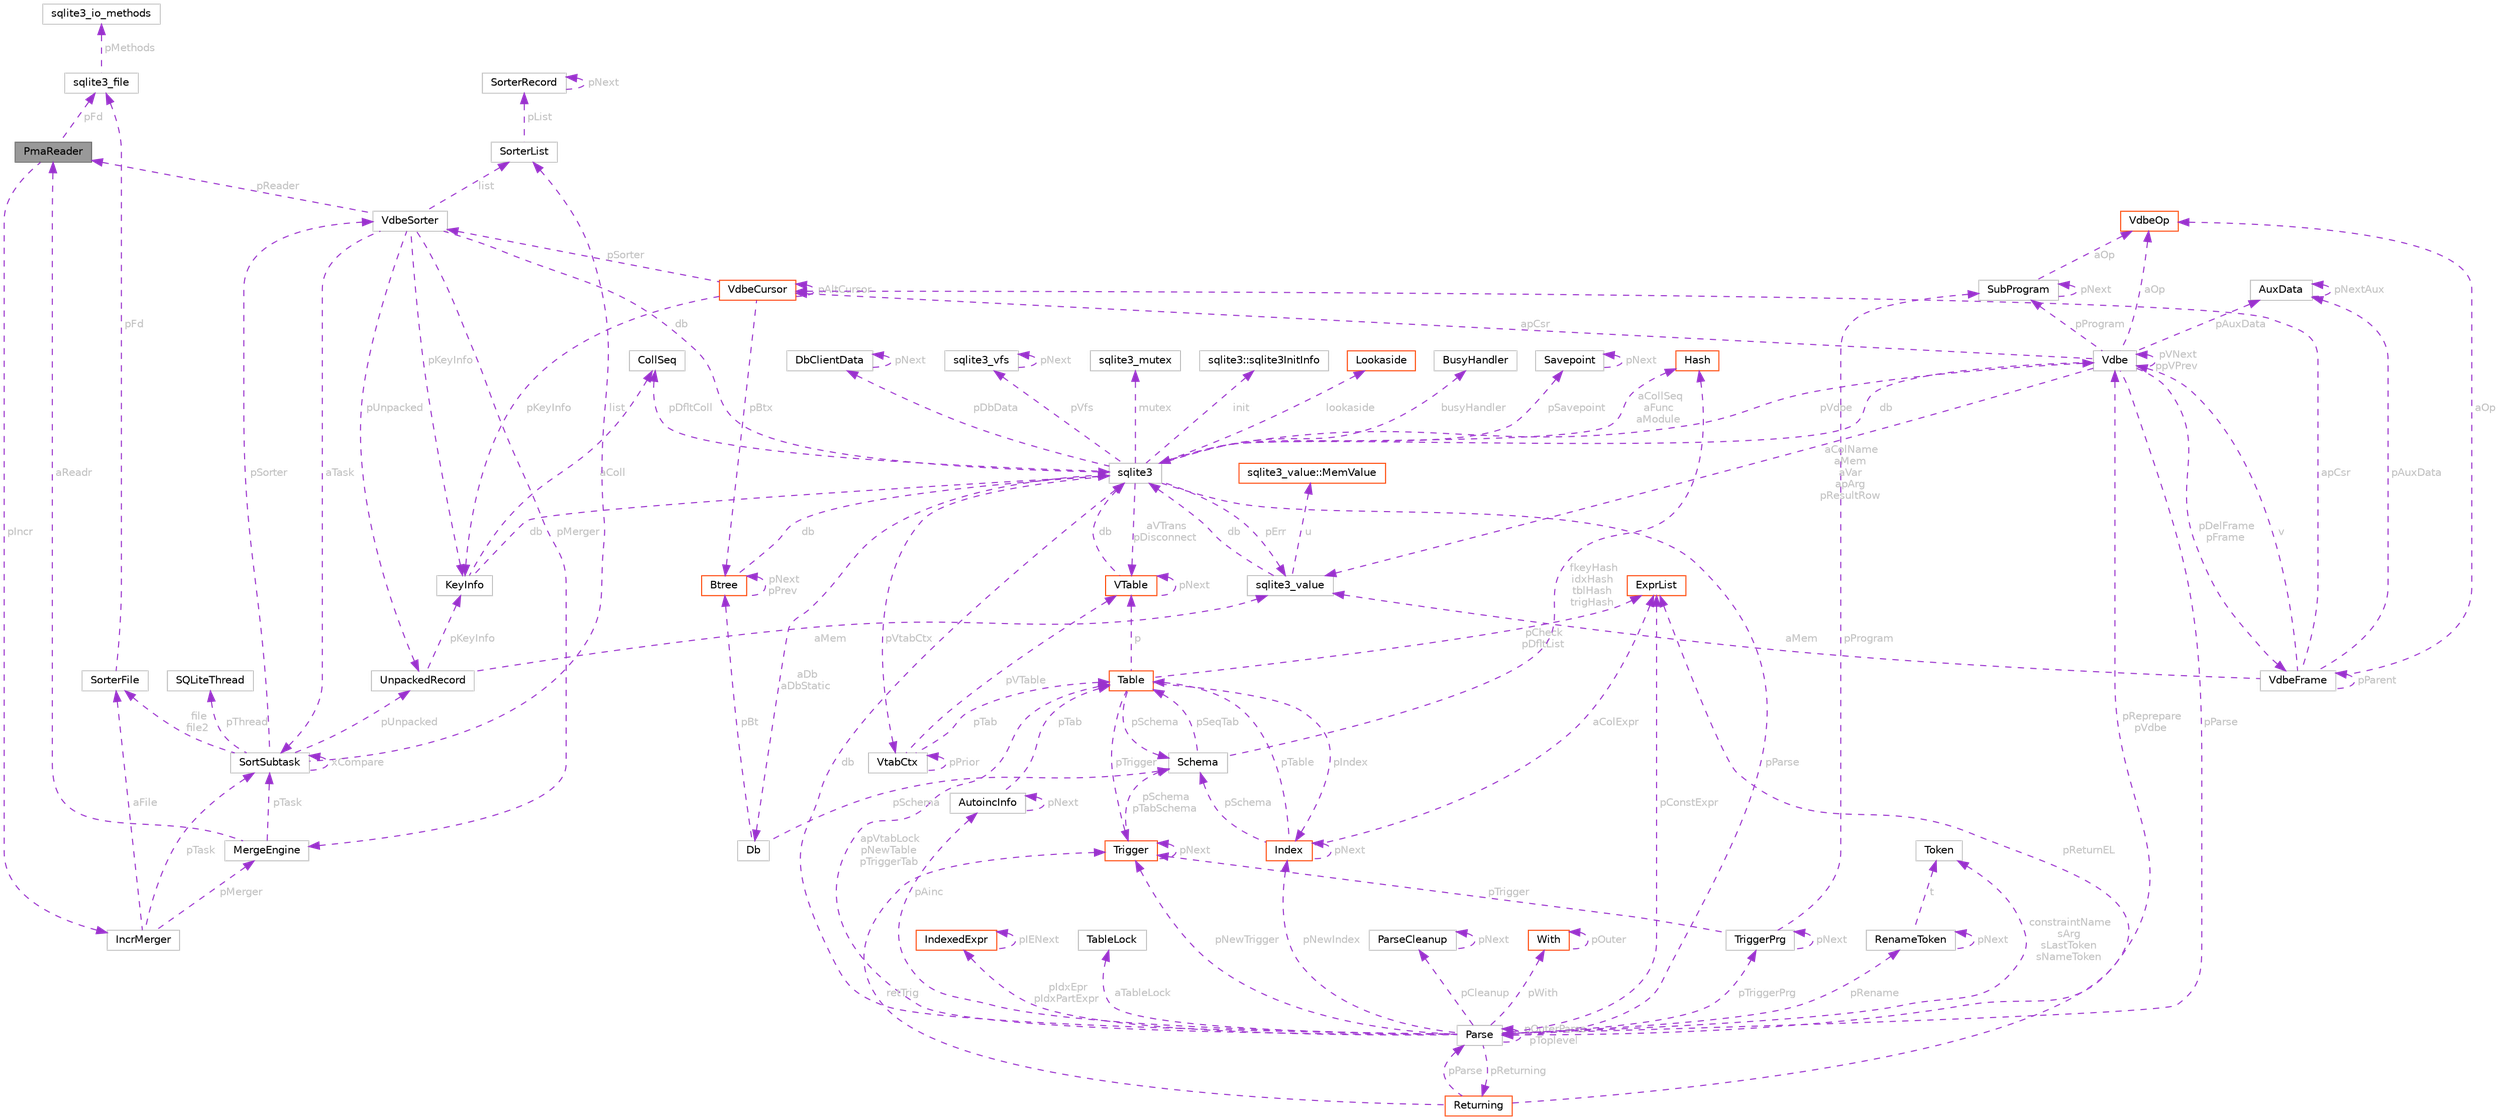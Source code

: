 digraph "PmaReader"
{
 // LATEX_PDF_SIZE
  bgcolor="transparent";
  edge [fontname=Helvetica,fontsize=10,labelfontname=Helvetica,labelfontsize=10];
  node [fontname=Helvetica,fontsize=10,shape=box,height=0.2,width=0.4];
  Node1 [id="Node000001",label="PmaReader",height=0.2,width=0.4,color="gray40", fillcolor="grey60", style="filled", fontcolor="black",tooltip=" "];
  Node2 -> Node1 [id="edge1_Node000001_Node000002",dir="back",color="darkorchid3",style="dashed",tooltip=" ",label=" pFd",fontcolor="grey" ];
  Node2 [id="Node000002",label="sqlite3_file",height=0.2,width=0.4,color="grey75", fillcolor="white", style="filled",URL="$structsqlite3__file.html",tooltip=" "];
  Node3 -> Node2 [id="edge2_Node000002_Node000003",dir="back",color="darkorchid3",style="dashed",tooltip=" ",label=" pMethods",fontcolor="grey" ];
  Node3 [id="Node000003",label="sqlite3_io_methods",height=0.2,width=0.4,color="grey75", fillcolor="white", style="filled",URL="$structsqlite3__io__methods.html",tooltip=" "];
  Node4 -> Node1 [id="edge3_Node000001_Node000004",dir="back",color="darkorchid3",style="dashed",tooltip=" ",label=" pIncr",fontcolor="grey" ];
  Node4 [id="Node000004",label="IncrMerger",height=0.2,width=0.4,color="grey75", fillcolor="white", style="filled",URL="$structIncrMerger.html",tooltip=" "];
  Node5 -> Node4 [id="edge4_Node000004_Node000005",dir="back",color="darkorchid3",style="dashed",tooltip=" ",label=" pTask",fontcolor="grey" ];
  Node5 [id="Node000005",label="SortSubtask",height=0.2,width=0.4,color="grey75", fillcolor="white", style="filled",URL="$structSortSubtask.html",tooltip=" "];
  Node6 -> Node5 [id="edge5_Node000005_Node000006",dir="back",color="darkorchid3",style="dashed",tooltip=" ",label=" pThread",fontcolor="grey" ];
  Node6 [id="Node000006",label="SQLiteThread",height=0.2,width=0.4,color="grey75", fillcolor="white", style="filled",URL="$structSQLiteThread.html",tooltip=" "];
  Node7 -> Node5 [id="edge6_Node000005_Node000007",dir="back",color="darkorchid3",style="dashed",tooltip=" ",label=" pSorter",fontcolor="grey" ];
  Node7 [id="Node000007",label="VdbeSorter",height=0.2,width=0.4,color="grey75", fillcolor="white", style="filled",URL="$structVdbeSorter.html",tooltip=" "];
  Node1 -> Node7 [id="edge7_Node000007_Node000001",dir="back",color="darkorchid3",style="dashed",tooltip=" ",label=" pReader",fontcolor="grey" ];
  Node8 -> Node7 [id="edge8_Node000007_Node000008",dir="back",color="darkorchid3",style="dashed",tooltip=" ",label=" pMerger",fontcolor="grey" ];
  Node8 [id="Node000008",label="MergeEngine",height=0.2,width=0.4,color="grey75", fillcolor="white", style="filled",URL="$structMergeEngine.html",tooltip=" "];
  Node5 -> Node8 [id="edge9_Node000008_Node000005",dir="back",color="darkorchid3",style="dashed",tooltip=" ",label=" pTask",fontcolor="grey" ];
  Node1 -> Node8 [id="edge10_Node000008_Node000001",dir="back",color="darkorchid3",style="dashed",tooltip=" ",label=" aReadr",fontcolor="grey" ];
  Node9 -> Node7 [id="edge11_Node000007_Node000009",dir="back",color="darkorchid3",style="dashed",tooltip=" ",label=" db",fontcolor="grey" ];
  Node9 [id="Node000009",label="sqlite3",height=0.2,width=0.4,color="grey75", fillcolor="white", style="filled",URL="$structsqlite3.html",tooltip=" "];
  Node10 -> Node9 [id="edge12_Node000009_Node000010",dir="back",color="darkorchid3",style="dashed",tooltip=" ",label=" pVfs",fontcolor="grey" ];
  Node10 [id="Node000010",label="sqlite3_vfs",height=0.2,width=0.4,color="grey75", fillcolor="white", style="filled",URL="$structsqlite3__vfs.html",tooltip=" "];
  Node10 -> Node10 [id="edge13_Node000010_Node000010",dir="back",color="darkorchid3",style="dashed",tooltip=" ",label=" pNext",fontcolor="grey" ];
  Node11 -> Node9 [id="edge14_Node000009_Node000011",dir="back",color="darkorchid3",style="dashed",tooltip=" ",label=" pVdbe",fontcolor="grey" ];
  Node11 [id="Node000011",label="Vdbe",height=0.2,width=0.4,color="grey75", fillcolor="white", style="filled",URL="$structVdbe.html",tooltip=" "];
  Node9 -> Node11 [id="edge15_Node000011_Node000009",dir="back",color="darkorchid3",style="dashed",tooltip=" ",label=" db",fontcolor="grey" ];
  Node11 -> Node11 [id="edge16_Node000011_Node000011",dir="back",color="darkorchid3",style="dashed",tooltip=" ",label=" pVNext\nppVPrev",fontcolor="grey" ];
  Node12 -> Node11 [id="edge17_Node000011_Node000012",dir="back",color="darkorchid3",style="dashed",tooltip=" ",label=" pParse",fontcolor="grey" ];
  Node12 [id="Node000012",label="Parse",height=0.2,width=0.4,color="grey75", fillcolor="white", style="filled",URL="$structParse.html",tooltip=" "];
  Node9 -> Node12 [id="edge18_Node000012_Node000009",dir="back",color="darkorchid3",style="dashed",tooltip=" ",label=" db",fontcolor="grey" ];
  Node11 -> Node12 [id="edge19_Node000012_Node000011",dir="back",color="darkorchid3",style="dashed",tooltip=" ",label=" pReprepare\npVdbe",fontcolor="grey" ];
  Node13 -> Node12 [id="edge20_Node000012_Node000013",dir="back",color="darkorchid3",style="dashed",tooltip=" ",label=" pConstExpr",fontcolor="grey" ];
  Node13 [id="Node000013",label="ExprList",height=0.2,width=0.4,color="orangered", fillcolor="white", style="filled",URL="$structExprList.html",tooltip=" "];
  Node47 -> Node12 [id="edge21_Node000012_Node000047",dir="back",color="darkorchid3",style="dashed",tooltip=" ",label=" pIdxEpr\npIdxPartExpr",fontcolor="grey" ];
  Node47 [id="Node000047",label="IndexedExpr",height=0.2,width=0.4,color="orangered", fillcolor="white", style="filled",URL="$structIndexedExpr.html",tooltip=" "];
  Node47 -> Node47 [id="edge22_Node000047_Node000047",dir="back",color="darkorchid3",style="dashed",tooltip=" ",label=" pIENext",fontcolor="grey" ];
  Node48 -> Node12 [id="edge23_Node000012_Node000048",dir="back",color="darkorchid3",style="dashed",tooltip=" ",label=" aTableLock",fontcolor="grey" ];
  Node48 [id="Node000048",label="TableLock",height=0.2,width=0.4,color="grey75", fillcolor="white", style="filled",URL="$structTableLock.html",tooltip=" "];
  Node49 -> Node12 [id="edge24_Node000012_Node000049",dir="back",color="darkorchid3",style="dashed",tooltip=" ",label=" pAinc",fontcolor="grey" ];
  Node49 [id="Node000049",label="AutoincInfo",height=0.2,width=0.4,color="grey75", fillcolor="white", style="filled",URL="$structAutoincInfo.html",tooltip=" "];
  Node49 -> Node49 [id="edge25_Node000049_Node000049",dir="back",color="darkorchid3",style="dashed",tooltip=" ",label=" pNext",fontcolor="grey" ];
  Node19 -> Node49 [id="edge26_Node000049_Node000019",dir="back",color="darkorchid3",style="dashed",tooltip=" ",label=" pTab",fontcolor="grey" ];
  Node19 [id="Node000019",label="Table",height=0.2,width=0.4,color="orangered", fillcolor="white", style="filled",URL="$structTable.html",tooltip=" "];
  Node21 -> Node19 [id="edge27_Node000019_Node000021",dir="back",color="darkorchid3",style="dashed",tooltip=" ",label=" pIndex",fontcolor="grey" ];
  Node21 [id="Node000021",label="Index",height=0.2,width=0.4,color="orangered", fillcolor="white", style="filled",URL="$structIndex.html",tooltip=" "];
  Node19 -> Node21 [id="edge28_Node000021_Node000019",dir="back",color="darkorchid3",style="dashed",tooltip=" ",label=" pTable",fontcolor="grey" ];
  Node21 -> Node21 [id="edge29_Node000021_Node000021",dir="back",color="darkorchid3",style="dashed",tooltip=" ",label=" pNext",fontcolor="grey" ];
  Node22 -> Node21 [id="edge30_Node000021_Node000022",dir="back",color="darkorchid3",style="dashed",tooltip=" ",label=" pSchema",fontcolor="grey" ];
  Node22 [id="Node000022",label="Schema",height=0.2,width=0.4,color="grey75", fillcolor="white", style="filled",URL="$structSchema.html",tooltip=" "];
  Node23 -> Node22 [id="edge31_Node000022_Node000023",dir="back",color="darkorchid3",style="dashed",tooltip=" ",label=" fkeyHash\nidxHash\ntblHash\ntrigHash",fontcolor="grey" ];
  Node23 [id="Node000023",label="Hash",height=0.2,width=0.4,color="orangered", fillcolor="white", style="filled",URL="$structHash.html",tooltip=" "];
  Node19 -> Node22 [id="edge32_Node000022_Node000019",dir="back",color="darkorchid3",style="dashed",tooltip=" ",label=" pSeqTab",fontcolor="grey" ];
  Node13 -> Node21 [id="edge33_Node000021_Node000013",dir="back",color="darkorchid3",style="dashed",tooltip=" ",label=" aColExpr",fontcolor="grey" ];
  Node13 -> Node19 [id="edge34_Node000019_Node000013",dir="back",color="darkorchid3",style="dashed",tooltip=" ",label=" pCheck\npDfltList",fontcolor="grey" ];
  Node33 -> Node19 [id="edge35_Node000019_Node000033",dir="back",color="darkorchid3",style="dashed",tooltip=" ",label=" p",fontcolor="grey" ];
  Node33 [id="Node000033",label="VTable",height=0.2,width=0.4,color="orangered", fillcolor="white", style="filled",URL="$structVTable.html",tooltip=" "];
  Node9 -> Node33 [id="edge36_Node000033_Node000009",dir="back",color="darkorchid3",style="dashed",tooltip=" ",label=" db",fontcolor="grey" ];
  Node33 -> Node33 [id="edge37_Node000033_Node000033",dir="back",color="darkorchid3",style="dashed",tooltip=" ",label=" pNext",fontcolor="grey" ];
  Node27 -> Node19 [id="edge38_Node000019_Node000027",dir="back",color="darkorchid3",style="dashed",tooltip=" ",label=" pTrigger",fontcolor="grey" ];
  Node27 [id="Node000027",label="Trigger",height=0.2,width=0.4,color="orangered", fillcolor="white", style="filled",URL="$structTrigger.html",tooltip=" "];
  Node22 -> Node27 [id="edge39_Node000027_Node000022",dir="back",color="darkorchid3",style="dashed",tooltip=" ",label=" pSchema\npTabSchema",fontcolor="grey" ];
  Node27 -> Node27 [id="edge40_Node000027_Node000027",dir="back",color="darkorchid3",style="dashed",tooltip=" ",label=" pNext",fontcolor="grey" ];
  Node22 -> Node19 [id="edge41_Node000019_Node000022",dir="back",color="darkorchid3",style="dashed",tooltip=" ",label=" pSchema",fontcolor="grey" ];
  Node12 -> Node12 [id="edge42_Node000012_Node000012",dir="back",color="darkorchid3",style="dashed",tooltip=" ",label=" pOuterParse\npToplevel",fontcolor="grey" ];
  Node19 -> Node12 [id="edge43_Node000012_Node000019",dir="back",color="darkorchid3",style="dashed",tooltip=" ",label=" apVtabLock\npNewTable\npTriggerTab",fontcolor="grey" ];
  Node50 -> Node12 [id="edge44_Node000012_Node000050",dir="back",color="darkorchid3",style="dashed",tooltip=" ",label=" pTriggerPrg",fontcolor="grey" ];
  Node50 [id="Node000050",label="TriggerPrg",height=0.2,width=0.4,color="grey75", fillcolor="white", style="filled",URL="$structTriggerPrg.html",tooltip=" "];
  Node27 -> Node50 [id="edge45_Node000050_Node000027",dir="back",color="darkorchid3",style="dashed",tooltip=" ",label=" pTrigger",fontcolor="grey" ];
  Node50 -> Node50 [id="edge46_Node000050_Node000050",dir="back",color="darkorchid3",style="dashed",tooltip=" ",label=" pNext",fontcolor="grey" ];
  Node51 -> Node50 [id="edge47_Node000050_Node000051",dir="back",color="darkorchid3",style="dashed",tooltip=" ",label=" pProgram",fontcolor="grey" ];
  Node51 [id="Node000051",label="SubProgram",height=0.2,width=0.4,color="grey75", fillcolor="white", style="filled",URL="$structSubProgram.html",tooltip=" "];
  Node52 -> Node51 [id="edge48_Node000051_Node000052",dir="back",color="darkorchid3",style="dashed",tooltip=" ",label=" aOp",fontcolor="grey" ];
  Node52 [id="Node000052",label="VdbeOp",height=0.2,width=0.4,color="orangered", fillcolor="white", style="filled",URL="$structVdbeOp.html",tooltip=" "];
  Node51 -> Node51 [id="edge49_Node000051_Node000051",dir="back",color="darkorchid3",style="dashed",tooltip=" ",label=" pNext",fontcolor="grey" ];
  Node60 -> Node12 [id="edge50_Node000012_Node000060",dir="back",color="darkorchid3",style="dashed",tooltip=" ",label=" pCleanup",fontcolor="grey" ];
  Node60 [id="Node000060",label="ParseCleanup",height=0.2,width=0.4,color="grey75", fillcolor="white", style="filled",URL="$structParseCleanup.html",tooltip=" "];
  Node60 -> Node60 [id="edge51_Node000060_Node000060",dir="back",color="darkorchid3",style="dashed",tooltip=" ",label=" pNext",fontcolor="grey" ];
  Node61 -> Node12 [id="edge52_Node000012_Node000061",dir="back",color="darkorchid3",style="dashed",tooltip=" ",label=" constraintName\nsArg\nsLastToken\nsNameToken",fontcolor="grey" ];
  Node61 [id="Node000061",label="Token",height=0.2,width=0.4,color="grey75", fillcolor="white", style="filled",URL="$structToken.html",tooltip=" "];
  Node62 -> Node12 [id="edge53_Node000012_Node000062",dir="back",color="darkorchid3",style="dashed",tooltip=" ",label=" pReturning",fontcolor="grey" ];
  Node62 [id="Node000062",label="Returning",height=0.2,width=0.4,color="orangered", fillcolor="white", style="filled",URL="$structReturning.html",tooltip=" "];
  Node12 -> Node62 [id="edge54_Node000062_Node000012",dir="back",color="darkorchid3",style="dashed",tooltip=" ",label=" pParse",fontcolor="grey" ];
  Node13 -> Node62 [id="edge55_Node000062_Node000013",dir="back",color="darkorchid3",style="dashed",tooltip=" ",label=" pReturnEL",fontcolor="grey" ];
  Node27 -> Node62 [id="edge56_Node000062_Node000027",dir="back",color="darkorchid3",style="dashed",tooltip=" ",label=" retTrig",fontcolor="grey" ];
  Node21 -> Node12 [id="edge57_Node000012_Node000021",dir="back",color="darkorchid3",style="dashed",tooltip=" ",label=" pNewIndex",fontcolor="grey" ];
  Node27 -> Node12 [id="edge58_Node000012_Node000027",dir="back",color="darkorchid3",style="dashed",tooltip=" ",label=" pNewTrigger",fontcolor="grey" ];
  Node39 -> Node12 [id="edge59_Node000012_Node000039",dir="back",color="darkorchid3",style="dashed",tooltip=" ",label=" pWith",fontcolor="grey" ];
  Node39 [id="Node000039",label="With",height=0.2,width=0.4,color="orangered", fillcolor="white", style="filled",URL="$structWith.html",tooltip=" "];
  Node39 -> Node39 [id="edge60_Node000039_Node000039",dir="back",color="darkorchid3",style="dashed",tooltip=" ",label=" pOuter",fontcolor="grey" ];
  Node63 -> Node12 [id="edge61_Node000012_Node000063",dir="back",color="darkorchid3",style="dashed",tooltip=" ",label=" pRename",fontcolor="grey" ];
  Node63 [id="Node000063",label="RenameToken",height=0.2,width=0.4,color="grey75", fillcolor="white", style="filled",URL="$structRenameToken.html",tooltip=" "];
  Node61 -> Node63 [id="edge62_Node000063_Node000061",dir="back",color="darkorchid3",style="dashed",tooltip=" ",label=" t",fontcolor="grey" ];
  Node63 -> Node63 [id="edge63_Node000063_Node000063",dir="back",color="darkorchid3",style="dashed",tooltip=" ",label=" pNext",fontcolor="grey" ];
  Node55 -> Node11 [id="edge64_Node000011_Node000055",dir="back",color="darkorchid3",style="dashed",tooltip=" ",label=" aColName\naMem\naVar\napArg\npResultRow",fontcolor="grey" ];
  Node55 [id="Node000055",label="sqlite3_value",height=0.2,width=0.4,color="grey75", fillcolor="white", style="filled",URL="$structsqlite3__value.html",tooltip=" "];
  Node56 -> Node55 [id="edge65_Node000055_Node000056",dir="back",color="darkorchid3",style="dashed",tooltip=" ",label=" u",fontcolor="grey" ];
  Node56 [id="Node000056",label="sqlite3_value::MemValue",height=0.2,width=0.4,color="orangered", fillcolor="white", style="filled",URL="$unionsqlite3__value_1_1MemValue.html",tooltip=" "];
  Node9 -> Node55 [id="edge66_Node000055_Node000009",dir="back",color="darkorchid3",style="dashed",tooltip=" ",label=" db",fontcolor="grey" ];
  Node64 -> Node11 [id="edge67_Node000011_Node000064",dir="back",color="darkorchid3",style="dashed",tooltip=" ",label=" apCsr",fontcolor="grey" ];
  Node64 [id="Node000064",label="VdbeCursor",height=0.2,width=0.4,color="orangered", fillcolor="white", style="filled",URL="$structVdbeCursor.html",tooltip=" "];
  Node65 -> Node64 [id="edge68_Node000064_Node000065",dir="back",color="darkorchid3",style="dashed",tooltip=" ",label=" pBtx",fontcolor="grey" ];
  Node65 [id="Node000065",label="Btree",height=0.2,width=0.4,color="orangered", fillcolor="white", style="filled",URL="$structBtree.html",tooltip=" "];
  Node9 -> Node65 [id="edge69_Node000065_Node000009",dir="back",color="darkorchid3",style="dashed",tooltip=" ",label=" db",fontcolor="grey" ];
  Node65 -> Node65 [id="edge70_Node000065_Node000065",dir="back",color="darkorchid3",style="dashed",tooltip=" ",label=" pNext\npPrev",fontcolor="grey" ];
  Node64 -> Node64 [id="edge71_Node000064_Node000064",dir="back",color="darkorchid3",style="dashed",tooltip=" ",label=" pAltCursor",fontcolor="grey" ];
  Node7 -> Node64 [id="edge72_Node000064_Node000007",dir="back",color="darkorchid3",style="dashed",tooltip=" ",label=" pSorter",fontcolor="grey" ];
  Node58 -> Node64 [id="edge73_Node000064_Node000058",dir="back",color="darkorchid3",style="dashed",tooltip=" ",label=" pKeyInfo",fontcolor="grey" ];
  Node58 [id="Node000058",label="KeyInfo",height=0.2,width=0.4,color="grey75", fillcolor="white", style="filled",URL="$structKeyInfo.html",tooltip=" "];
  Node9 -> Node58 [id="edge74_Node000058_Node000009",dir="back",color="darkorchid3",style="dashed",tooltip=" ",label=" db",fontcolor="grey" ];
  Node57 -> Node58 [id="edge75_Node000058_Node000057",dir="back",color="darkorchid3",style="dashed",tooltip=" ",label=" aColl",fontcolor="grey" ];
  Node57 [id="Node000057",label="CollSeq",height=0.2,width=0.4,color="grey75", fillcolor="white", style="filled",URL="$structCollSeq.html",tooltip=" "];
  Node52 -> Node11 [id="edge76_Node000011_Node000052",dir="back",color="darkorchid3",style="dashed",tooltip=" ",label=" aOp",fontcolor="grey" ];
  Node83 -> Node11 [id="edge77_Node000011_Node000083",dir="back",color="darkorchid3",style="dashed",tooltip=" ",label=" pDelFrame\npFrame",fontcolor="grey" ];
  Node83 [id="Node000083",label="VdbeFrame",height=0.2,width=0.4,color="grey75", fillcolor="white", style="filled",URL="$structVdbeFrame.html",tooltip=" "];
  Node11 -> Node83 [id="edge78_Node000083_Node000011",dir="back",color="darkorchid3",style="dashed",tooltip=" ",label=" v",fontcolor="grey" ];
  Node83 -> Node83 [id="edge79_Node000083_Node000083",dir="back",color="darkorchid3",style="dashed",tooltip=" ",label=" pParent",fontcolor="grey" ];
  Node52 -> Node83 [id="edge80_Node000083_Node000052",dir="back",color="darkorchid3",style="dashed",tooltip=" ",label=" aOp",fontcolor="grey" ];
  Node55 -> Node83 [id="edge81_Node000083_Node000055",dir="back",color="darkorchid3",style="dashed",tooltip=" ",label=" aMem",fontcolor="grey" ];
  Node64 -> Node83 [id="edge82_Node000083_Node000064",dir="back",color="darkorchid3",style="dashed",tooltip=" ",label=" apCsr",fontcolor="grey" ];
  Node84 -> Node83 [id="edge83_Node000083_Node000084",dir="back",color="darkorchid3",style="dashed",tooltip=" ",label=" pAuxData",fontcolor="grey" ];
  Node84 [id="Node000084",label="AuxData",height=0.2,width=0.4,color="grey75", fillcolor="white", style="filled",URL="$structAuxData.html",tooltip=" "];
  Node84 -> Node84 [id="edge84_Node000084_Node000084",dir="back",color="darkorchid3",style="dashed",tooltip=" ",label=" pNextAux",fontcolor="grey" ];
  Node51 -> Node11 [id="edge85_Node000011_Node000051",dir="back",color="darkorchid3",style="dashed",tooltip=" ",label=" pProgram",fontcolor="grey" ];
  Node84 -> Node11 [id="edge86_Node000011_Node000084",dir="back",color="darkorchid3",style="dashed",tooltip=" ",label=" pAuxData",fontcolor="grey" ];
  Node57 -> Node9 [id="edge87_Node000009_Node000057",dir="back",color="darkorchid3",style="dashed",tooltip=" ",label=" pDfltColl",fontcolor="grey" ];
  Node79 -> Node9 [id="edge88_Node000009_Node000079",dir="back",color="darkorchid3",style="dashed",tooltip=" ",label=" mutex",fontcolor="grey" ];
  Node79 [id="Node000079",label="sqlite3_mutex",height=0.2,width=0.4,color="grey75", fillcolor="white", style="filled",URL="$structsqlite3__mutex.html",tooltip=" "];
  Node85 -> Node9 [id="edge89_Node000009_Node000085",dir="back",color="darkorchid3",style="dashed",tooltip=" ",label=" aDb\naDbStatic",fontcolor="grey" ];
  Node85 [id="Node000085",label="Db",height=0.2,width=0.4,color="grey75", fillcolor="white", style="filled",URL="$structDb.html",tooltip=" "];
  Node65 -> Node85 [id="edge90_Node000085_Node000065",dir="back",color="darkorchid3",style="dashed",tooltip=" ",label=" pBt",fontcolor="grey" ];
  Node22 -> Node85 [id="edge91_Node000085_Node000022",dir="back",color="darkorchid3",style="dashed",tooltip=" ",label=" pSchema",fontcolor="grey" ];
  Node86 -> Node9 [id="edge92_Node000009_Node000086",dir="back",color="darkorchid3",style="dashed",tooltip=" ",label=" init",fontcolor="grey" ];
  Node86 [id="Node000086",label="sqlite3::sqlite3InitInfo",height=0.2,width=0.4,color="grey75", fillcolor="white", style="filled",URL="$structsqlite3_1_1sqlite3InitInfo.html",tooltip=" "];
  Node12 -> Node9 [id="edge93_Node000009_Node000012",dir="back",color="darkorchid3",style="dashed",tooltip=" ",label=" pParse",fontcolor="grey" ];
  Node55 -> Node9 [id="edge94_Node000009_Node000055",dir="back",color="darkorchid3",style="dashed",tooltip=" ",label=" pErr",fontcolor="grey" ];
  Node87 -> Node9 [id="edge95_Node000009_Node000087",dir="back",color="darkorchid3",style="dashed",tooltip=" ",label=" lookaside",fontcolor="grey" ];
  Node87 [id="Node000087",label="Lookaside",height=0.2,width=0.4,color="orangered", fillcolor="white", style="filled",URL="$structLookaside.html",tooltip=" "];
  Node23 -> Node9 [id="edge96_Node000009_Node000023",dir="back",color="darkorchid3",style="dashed",tooltip=" ",label=" aCollSeq\naFunc\naModule",fontcolor="grey" ];
  Node89 -> Node9 [id="edge97_Node000009_Node000089",dir="back",color="darkorchid3",style="dashed",tooltip=" ",label=" pVtabCtx",fontcolor="grey" ];
  Node89 [id="Node000089",label="VtabCtx",height=0.2,width=0.4,color="grey75", fillcolor="white", style="filled",URL="$structVtabCtx.html",tooltip=" "];
  Node33 -> Node89 [id="edge98_Node000089_Node000033",dir="back",color="darkorchid3",style="dashed",tooltip=" ",label=" pVTable",fontcolor="grey" ];
  Node19 -> Node89 [id="edge99_Node000089_Node000019",dir="back",color="darkorchid3",style="dashed",tooltip=" ",label=" pTab",fontcolor="grey" ];
  Node89 -> Node89 [id="edge100_Node000089_Node000089",dir="back",color="darkorchid3",style="dashed",tooltip=" ",label=" pPrior",fontcolor="grey" ];
  Node33 -> Node9 [id="edge101_Node000009_Node000033",dir="back",color="darkorchid3",style="dashed",tooltip=" ",label=" aVTrans\npDisconnect",fontcolor="grey" ];
  Node90 -> Node9 [id="edge102_Node000009_Node000090",dir="back",color="darkorchid3",style="dashed",tooltip=" ",label=" busyHandler",fontcolor="grey" ];
  Node90 [id="Node000090",label="BusyHandler",height=0.2,width=0.4,color="grey75", fillcolor="white", style="filled",URL="$structBusyHandler.html",tooltip=" "];
  Node91 -> Node9 [id="edge103_Node000009_Node000091",dir="back",color="darkorchid3",style="dashed",tooltip=" ",label=" pSavepoint",fontcolor="grey" ];
  Node91 [id="Node000091",label="Savepoint",height=0.2,width=0.4,color="grey75", fillcolor="white", style="filled",URL="$structSavepoint.html",tooltip=" "];
  Node91 -> Node91 [id="edge104_Node000091_Node000091",dir="back",color="darkorchid3",style="dashed",tooltip=" ",label=" pNext",fontcolor="grey" ];
  Node92 -> Node9 [id="edge105_Node000009_Node000092",dir="back",color="darkorchid3",style="dashed",tooltip=" ",label=" pDbData",fontcolor="grey" ];
  Node92 [id="Node000092",label="DbClientData",height=0.2,width=0.4,color="grey75", fillcolor="white", style="filled",URL="$structDbClientData.html",tooltip=" "];
  Node92 -> Node92 [id="edge106_Node000092_Node000092",dir="back",color="darkorchid3",style="dashed",tooltip=" ",label=" pNext",fontcolor="grey" ];
  Node58 -> Node7 [id="edge107_Node000007_Node000058",dir="back",color="darkorchid3",style="dashed",tooltip=" ",label=" pKeyInfo",fontcolor="grey" ];
  Node93 -> Node7 [id="edge108_Node000007_Node000093",dir="back",color="darkorchid3",style="dashed",tooltip=" ",label=" pUnpacked",fontcolor="grey" ];
  Node93 [id="Node000093",label="UnpackedRecord",height=0.2,width=0.4,color="grey75", fillcolor="white", style="filled",URL="$structUnpackedRecord.html",tooltip=" "];
  Node58 -> Node93 [id="edge109_Node000093_Node000058",dir="back",color="darkorchid3",style="dashed",tooltip=" ",label=" pKeyInfo",fontcolor="grey" ];
  Node55 -> Node93 [id="edge110_Node000093_Node000055",dir="back",color="darkorchid3",style="dashed",tooltip=" ",label=" aMem",fontcolor="grey" ];
  Node94 -> Node7 [id="edge111_Node000007_Node000094",dir="back",color="darkorchid3",style="dashed",tooltip=" ",label=" list",fontcolor="grey" ];
  Node94 [id="Node000094",label="SorterList",height=0.2,width=0.4,color="grey75", fillcolor="white", style="filled",URL="$structSorterList.html",tooltip=" "];
  Node95 -> Node94 [id="edge112_Node000094_Node000095",dir="back",color="darkorchid3",style="dashed",tooltip=" ",label=" pList",fontcolor="grey" ];
  Node95 [id="Node000095",label="SorterRecord",height=0.2,width=0.4,color="grey75", fillcolor="white", style="filled",URL="$structSorterRecord.html",tooltip=" "];
  Node95 -> Node95 [id="edge113_Node000095_Node000095",dir="back",color="darkorchid3",style="dashed",tooltip=" ",label=" pNext",fontcolor="grey" ];
  Node5 -> Node7 [id="edge114_Node000007_Node000005",dir="back",color="darkorchid3",style="dashed",tooltip=" ",label=" aTask",fontcolor="grey" ];
  Node93 -> Node5 [id="edge115_Node000005_Node000093",dir="back",color="darkorchid3",style="dashed",tooltip=" ",label=" pUnpacked",fontcolor="grey" ];
  Node94 -> Node5 [id="edge116_Node000005_Node000094",dir="back",color="darkorchid3",style="dashed",tooltip=" ",label=" list",fontcolor="grey" ];
  Node5 -> Node5 [id="edge117_Node000005_Node000005",dir="back",color="darkorchid3",style="dashed",tooltip=" ",label=" xCompare",fontcolor="grey" ];
  Node96 -> Node5 [id="edge118_Node000005_Node000096",dir="back",color="darkorchid3",style="dashed",tooltip=" ",label=" file\nfile2",fontcolor="grey" ];
  Node96 [id="Node000096",label="SorterFile",height=0.2,width=0.4,color="grey75", fillcolor="white", style="filled",URL="$structSorterFile.html",tooltip=" "];
  Node2 -> Node96 [id="edge119_Node000096_Node000002",dir="back",color="darkorchid3",style="dashed",tooltip=" ",label=" pFd",fontcolor="grey" ];
  Node8 -> Node4 [id="edge120_Node000004_Node000008",dir="back",color="darkorchid3",style="dashed",tooltip=" ",label=" pMerger",fontcolor="grey" ];
  Node96 -> Node4 [id="edge121_Node000004_Node000096",dir="back",color="darkorchid3",style="dashed",tooltip=" ",label=" aFile",fontcolor="grey" ];
}
